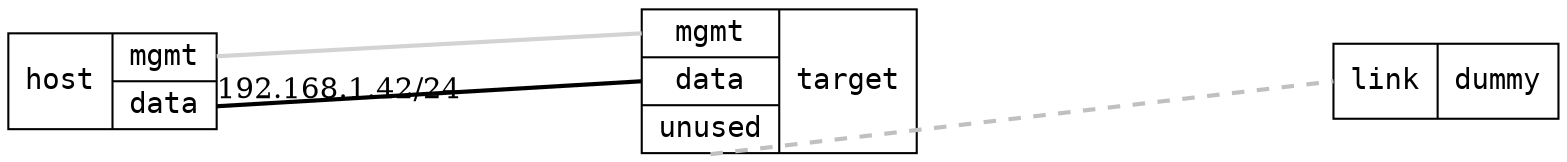 graph "1x3" {
    layout  = "neato";
    overlap = false;
    esep    = "+80";

    node [shape=record, fontname="DejaVu Sans Mono, Book"];
    edge [color="cornflowerblue", penwidth="2", fontname="DejaVu Serif, Book"];

    host [
	  label="host | { <mgmt> mgmt | <data> data }",
	  pos="1,1!",
	  requires="controller"
    ];

    target [
	    label="{ <mgmt> mgmt | <data> data | <unused> unused } | target",
	    pos="3,1!",
	    requires="infix",
    ];

    dummy [
	    label="{ <link> link } | dummy",
	    pos="5,1!",
	    requires="infix",
    ];

    host:mgmt -- target:mgmt [requires="mgmt", color="lightgray"]
    host:data -- target:data [color=black, fontcolor=black, taillabel="192.168.1.42/24"]
    target:unused -- dummy:link [color="gray", style="dashed"]
}
